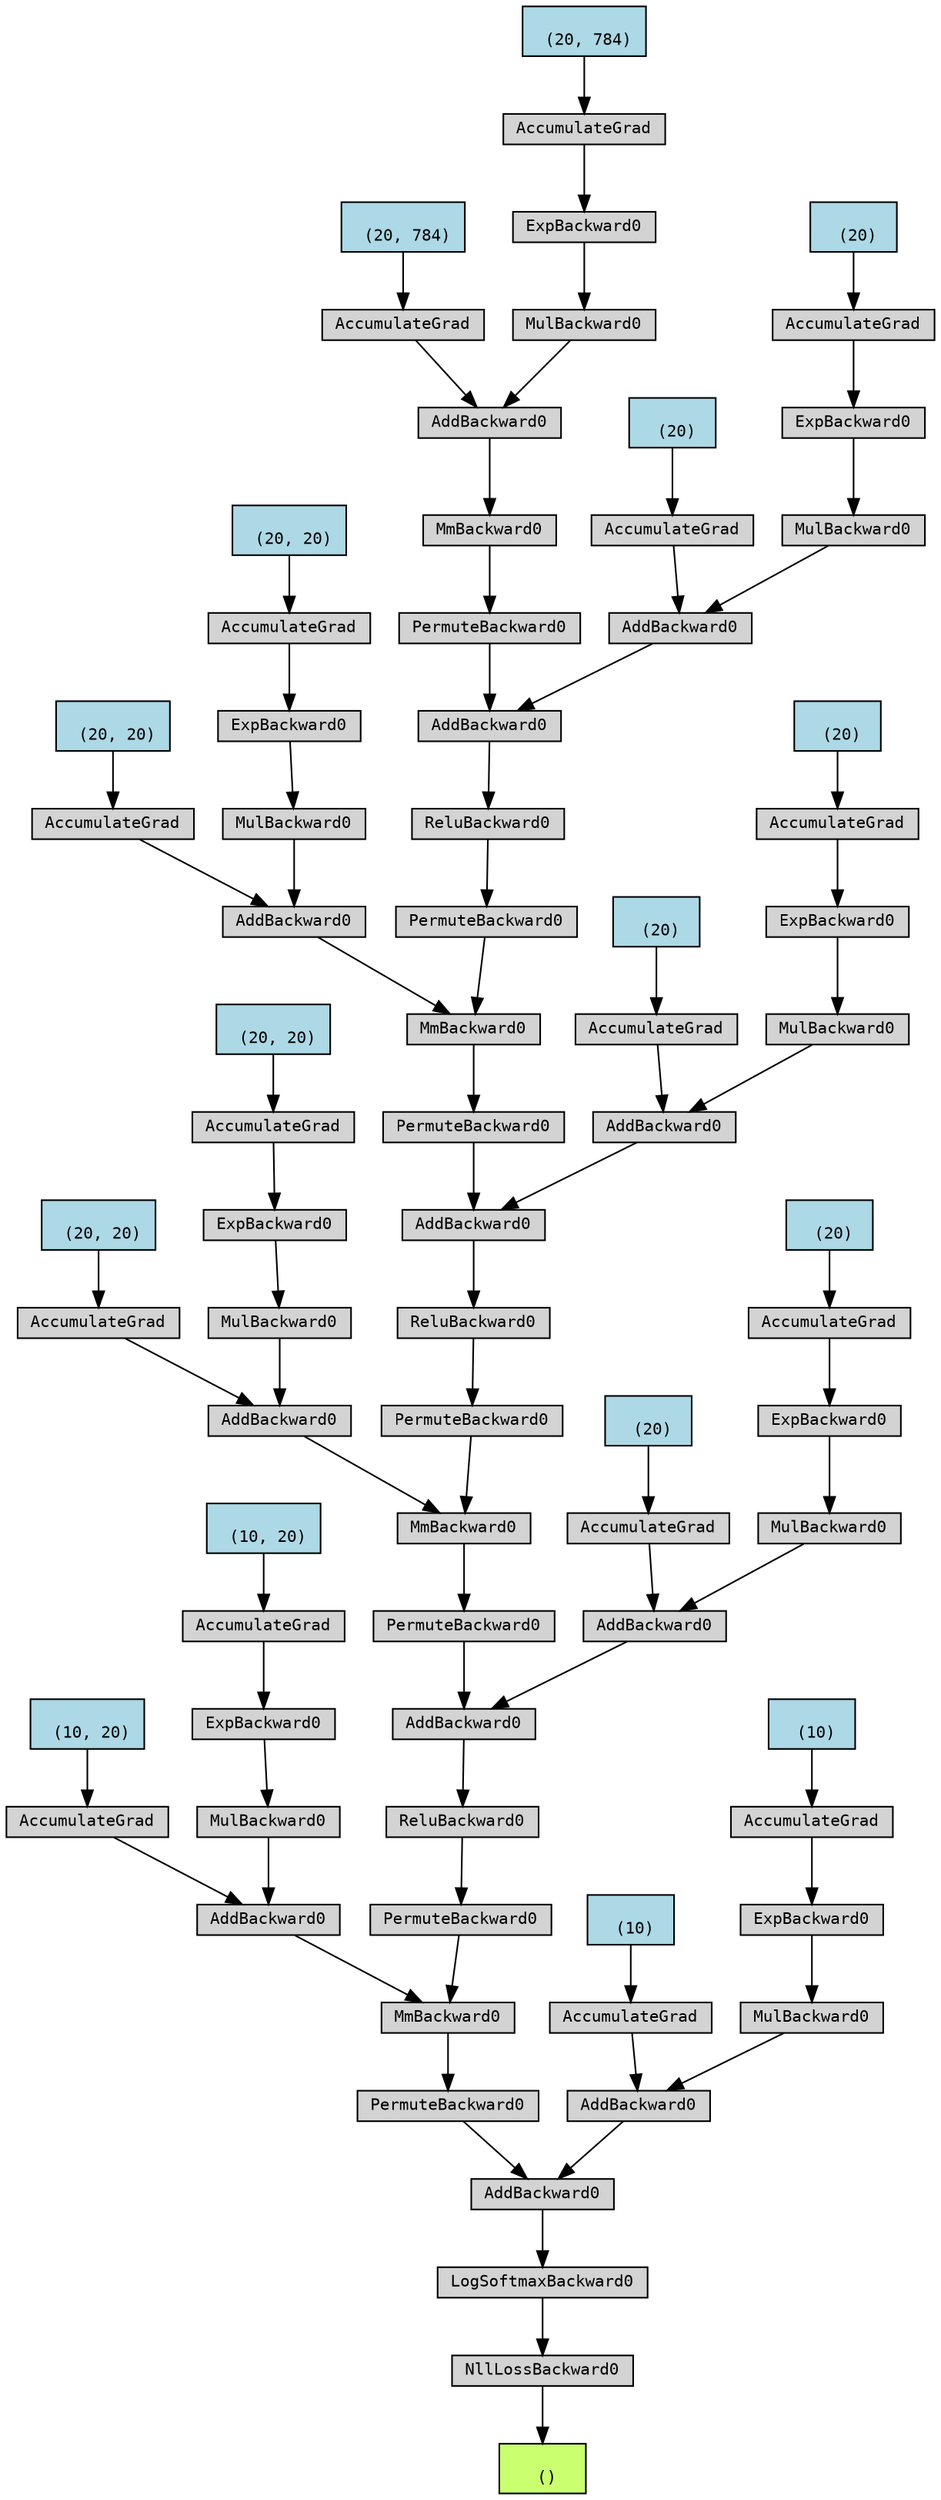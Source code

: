 digraph {
	graph [size="22.95,22.95"]
	node [align=left fontname=monospace fontsize=10 height=0.2 ranksep=0.1 shape=box style=filled]
	4788309264 [label="
 ()" fillcolor=darkolivegreen1]
	4753797808 [label=NllLossBackward0]
	4753795792 -> 4753797808
	4753795792 [label=LogSoftmaxBackward0]
	4753795840 -> 4753795792
	4753795840 [label=AddBackward0]
	4753791904 -> 4753795840
	4753791904 [label=PermuteBackward0]
	4753799680 -> 4753791904
	4753799680 [label=MmBackward0]
	4753799488 -> 4753799680
	4753799488 [label=AddBackward0]
	4753799200 -> 4753799488
	4753746128 [label="
 (10, 20)" fillcolor=lightblue]
	4753746128 -> 4753799200
	4753799200 [label=AccumulateGrad]
	4753799392 -> 4753799488
	4753799392 [label=MulBackward0]
	4753799152 -> 4753799392
	4753799152 [label=ExpBackward0]
	4753798912 -> 4753799152
	4753746224 [label="
 (10, 20)" fillcolor=lightblue]
	4753746224 -> 4753798912
	4753798912 [label=AccumulateGrad]
	4753799632 -> 4753799680
	4753799632 [label=PermuteBackward0]
	4753799008 -> 4753799632
	4753799008 [label=ReluBackward0]
	4753798864 -> 4753799008
	4753798864 [label=AddBackward0]
	4753798768 -> 4753798864
	4753798768 [label=PermuteBackward0]
	4753798528 -> 4753798768
	4753798528 [label=MmBackward0]
	4753798336 -> 4753798528
	4753798336 [label=AddBackward0]
	4753798144 -> 4753798336
	4753745360 [label="
 (20, 20)" fillcolor=lightblue]
	4753745360 -> 4753798144
	4753798144 [label=AccumulateGrad]
	4753798192 -> 4753798336
	4753798192 [label=MulBackward0]
	4753798048 -> 4753798192
	4753798048 [label=ExpBackward0]
	4753797712 -> 4753798048
	4753745456 [label="
 (20, 20)" fillcolor=lightblue]
	4753745456 -> 4753797712
	4753797712 [label=AccumulateGrad]
	4753798384 -> 4753798528
	4753798384 [label=PermuteBackward0]
	4753797856 -> 4753798384
	4753797856 [label=ReluBackward0]
	4753797472 -> 4753797856
	4753797472 [label=AddBackward0]
	4753797328 -> 4753797472
	4753797328 [label=PermuteBackward0]
	4753797040 -> 4753797328
	4753797040 [label=MmBackward0]
	4753796944 -> 4753797040
	4753796944 [label=AddBackward0]
	4753796656 -> 4753796944
	4753744592 [label="
 (20, 20)" fillcolor=lightblue]
	4753744592 -> 4753796656
	4753796656 [label=AccumulateGrad]
	4753796848 -> 4753796944
	4753796848 [label=MulBackward0]
	4753796560 -> 4753796848
	4753796560 [label=ExpBackward0]
	4753796080 -> 4753796560
	4753744688 [label="
 (20, 20)" fillcolor=lightblue]
	4753744688 -> 4753796080
	4753796080 [label=AccumulateGrad]
	4753796992 -> 4753797040
	4753796992 [label=PermuteBackward0]
	4753796224 -> 4753796992
	4753796224 [label=ReluBackward0]
	4753795984 -> 4753796224
	4753795984 [label=AddBackward0]
	4753795648 -> 4753795984
	4753795648 [label=PermuteBackward0]
	4753793200 -> 4753795648
	4753793200 [label=MmBackward0]
	4753793056 -> 4753793200
	4753793056 [label=AddBackward0]
	4753798480 -> 4753793056
	4753743824 [label="
 (20, 784)" fillcolor=lightblue]
	4753743824 -> 4753798480
	4753798480 [label=AccumulateGrad]
	4753799584 -> 4753793056
	4753799584 [label=MulBackward0]
	4753798432 -> 4753799584
	4753798432 [label=ExpBackward0]
	4753798288 -> 4753798432
	4753743920 [label="
 (20, 784)" fillcolor=lightblue]
	4753743920 -> 4753798288
	4753798288 [label=AccumulateGrad]
	4753796272 -> 4753795984
	4753796272 [label=AddBackward0]
	4753787296 -> 4753796272
	4753744016 [label="
 (20)" fillcolor=lightblue]
	4753744016 -> 4753787296
	4753787296 [label=AccumulateGrad]
	4753793104 -> 4753796272
	4753793104 [label=MulBackward0]
	4753799728 -> 4753793104
	4753799728 [label=ExpBackward0]
	4753792288 -> 4753799728
	4753744112 [label="
 (20)" fillcolor=lightblue]
	4753744112 -> 4753792288
	4753792288 [label=AccumulateGrad]
	4753797904 -> 4753797472
	4753797904 [label=AddBackward0]
	4753796416 -> 4753797904
	4753744784 [label="
 (20)" fillcolor=lightblue]
	4753744784 -> 4753796416
	4753796416 [label=AccumulateGrad]
	4753797232 -> 4753797904
	4753797232 [label=MulBackward0]
	4753795696 -> 4753797232
	4753795696 [label=ExpBackward0]
	4753799824 -> 4753795696
	4753744880 [label="
 (20)" fillcolor=lightblue]
	4753744880 -> 4753799824
	4753799824 [label=AccumulateGrad]
	4753799056 -> 4753798864
	4753799056 [label=AddBackward0]
	4753797952 -> 4753799056
	4753745552 [label="
 (20)" fillcolor=lightblue]
	4753745552 -> 4753797952
	4753797952 [label=AccumulateGrad]
	4753798672 -> 4753799056
	4753798672 [label=MulBackward0]
	4753797376 -> 4753798672
	4753797376 [label=ExpBackward0]
	4753797280 -> 4753797376
	4753745648 [label="
 (20)" fillcolor=lightblue]
	4753745648 -> 4753797280
	4753797280 [label=AccumulateGrad]
	4753792192 -> 4753795840
	4753792192 [label=AddBackward0]
	4753799104 -> 4753792192
	4753746320 [label="
 (10)" fillcolor=lightblue]
	4753746320 -> 4753799104
	4753799104 [label=AccumulateGrad]
	4753799872 -> 4753792192
	4753799872 [label=MulBackward0]
	4753798816 -> 4753799872
	4753798816 [label=ExpBackward0]
	4753796896 -> 4753798816
	4753746416 [label="
 (10)" fillcolor=lightblue]
	4753746416 -> 4753796896
	4753796896 [label=AccumulateGrad]
	4753797808 -> 4788309264
}

